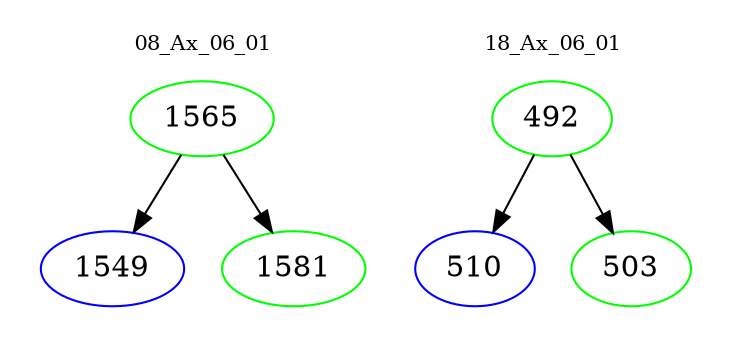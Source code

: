 digraph{
subgraph cluster_0 {
color = white
label = "08_Ax_06_01";
fontsize=10;
T0_1565 [label="1565", color="green"]
T0_1565 -> T0_1549 [color="black"]
T0_1549 [label="1549", color="blue"]
T0_1565 -> T0_1581 [color="black"]
T0_1581 [label="1581", color="green"]
}
subgraph cluster_1 {
color = white
label = "18_Ax_06_01";
fontsize=10;
T1_492 [label="492", color="green"]
T1_492 -> T1_510 [color="black"]
T1_510 [label="510", color="blue"]
T1_492 -> T1_503 [color="black"]
T1_503 [label="503", color="green"]
}
}

